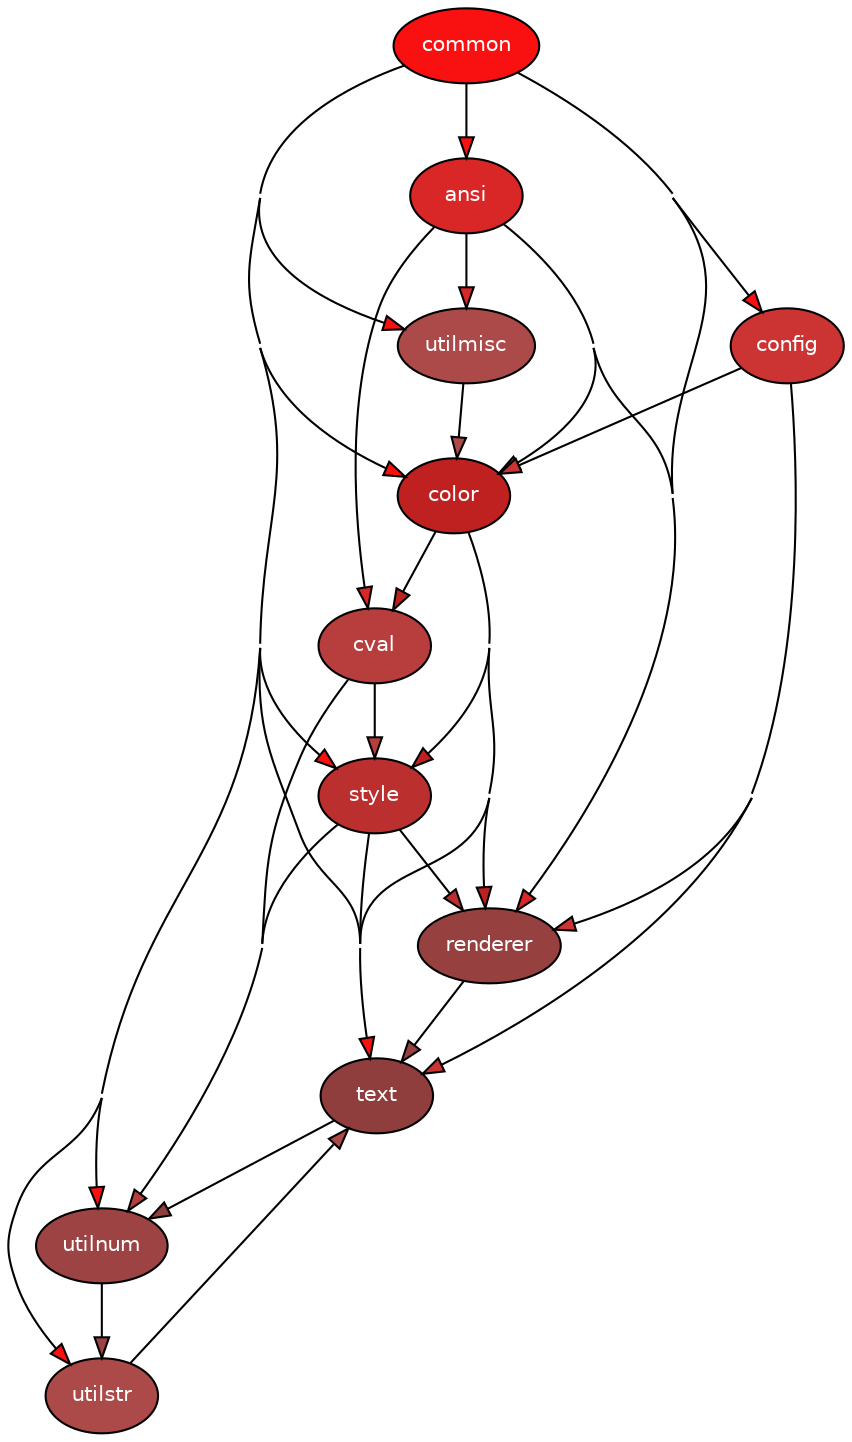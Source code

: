 
digraph G {
    concentrate = true;

    rankdir = TB;
    node [style=filled,fillcolor="#ffffff",fontcolor="#000000",fontname=Helvetica,fontsize=10];

    pytermor_ansi [fillcolor="#d92626",fontcolor="#ffffff",label="ansi"];
    pytermor_color [fillcolor="#bf2121",fontcolor="#ffffff",label="color"];
    pytermor_common [fillcolor="#f91010",fontcolor="#ffffff",label="common"];
    pytermor_config [fillcolor="#cc3333",fontcolor="#ffffff",label="config"];
    pytermor_cval [fillcolor="#b83d3d",fontcolor="#ffffff",label="cval"];
    pytermor_renderer [fillcolor="#964040",fontcolor="#ffffff",label="renderer"];
    pytermor_style [fillcolor="#bc2f2f",fontcolor="#ffffff",label="style"];
    pytermor_text [fillcolor="#8f3d3d",fontcolor="#ffffff",label="text"];
    pytermor_utilmisc [fillcolor="#ac4949",fontcolor="#ffffff",label="utilmisc"];
    pytermor_utilnum [fillcolor="#9d4343",fontcolor="#ffffff",label="utilnum"];
    pytermor_utilstr [fillcolor="#ac4949",fontcolor="#ffffff",label="utilstr"];
    pytermor_ansi -> pytermor_color [fillcolor="#d92626"];
    pytermor_ansi -> pytermor_cval [fillcolor="#d92626"];
    pytermor_ansi -> pytermor_renderer [fillcolor="#d92626"];
    pytermor_ansi -> pytermor_utilmisc [fillcolor="#d92626"];
    pytermor_color -> pytermor_cval [fillcolor="#bf2121"];
    pytermor_color -> pytermor_renderer [fillcolor="#bf2121"];
    pytermor_color -> pytermor_style [fillcolor="#bf2121"];
    pytermor_color -> pytermor_text [fillcolor="#bf2121"];
    pytermor_common -> pytermor_ansi [fillcolor="#f91010"];
    pytermor_common -> pytermor_color [fillcolor="#f91010"];
    pytermor_common -> pytermor_config [fillcolor="#f91010"];
    pytermor_common -> pytermor_renderer [fillcolor="#f91010"];
    pytermor_common -> pytermor_style [fillcolor="#f91010"];
    pytermor_common -> pytermor_text [fillcolor="#f91010"];
    pytermor_common -> pytermor_utilmisc [fillcolor="#f91010"];
    pytermor_common -> pytermor_utilnum [fillcolor="#f91010"];
    pytermor_common -> pytermor_utilstr [fillcolor="#f91010"];
    pytermor_config -> pytermor_color [fillcolor="#cc3333"];
    pytermor_config -> pytermor_renderer [fillcolor="#cc3333"];
    pytermor_config -> pytermor_text [fillcolor="#cc3333"];
    pytermor_cval -> pytermor_style [fillcolor="#b83d3d"];
    pytermor_cval -> pytermor_utilnum [fillcolor="#b83d3d"];
    pytermor_renderer -> pytermor_text [fillcolor="#964040"];
    pytermor_style -> pytermor_renderer [fillcolor="#bc2f2f"];
    pytermor_style -> pytermor_text [fillcolor="#bc2f2f"];
    pytermor_style -> pytermor_utilnum [fillcolor="#bc2f2f"];
    pytermor_text -> pytermor_utilnum [fillcolor="#8f3d3d"];
    pytermor_utilmisc -> pytermor_color [fillcolor="#ac4949"];
    pytermor_utilnum -> pytermor_utilstr [fillcolor="#9d4343"];
    pytermor_utilstr -> pytermor_text [fillcolor="#ac4949"];
}

